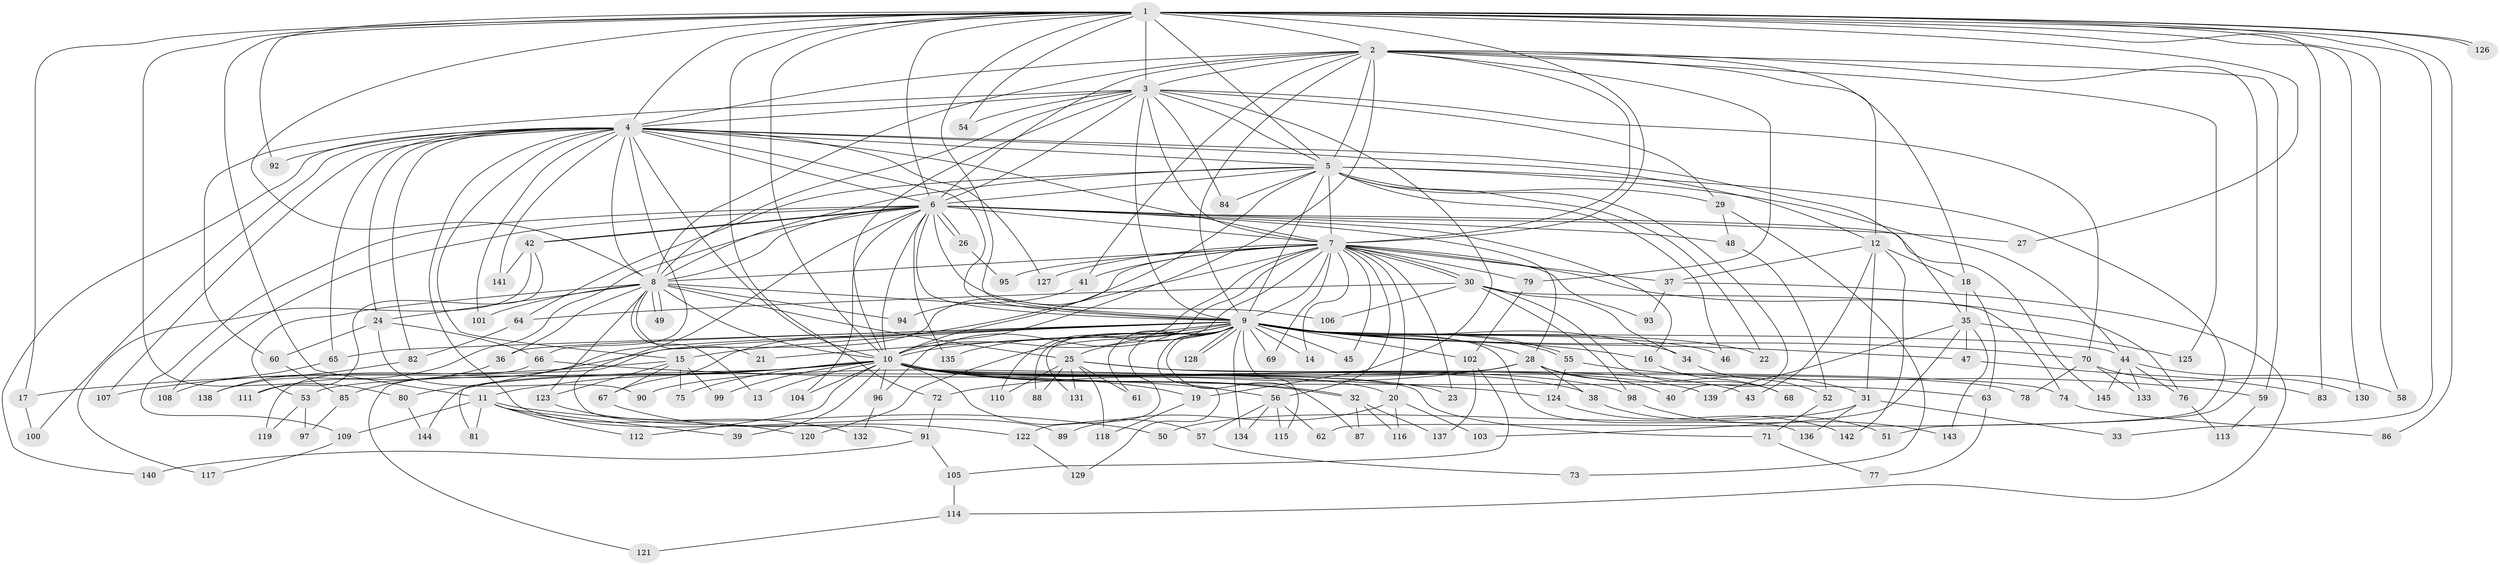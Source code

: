// coarse degree distribution, {22: 0.0136986301369863, 27: 0.0136986301369863, 2: 0.2328767123287671, 6: 0.0684931506849315, 30: 0.0136986301369863, 3: 0.273972602739726, 8: 0.0136986301369863, 4: 0.136986301369863, 5: 0.0821917808219178, 17: 0.0136986301369863, 18: 0.0273972602739726, 15: 0.0136986301369863, 1: 0.0410958904109589, 7: 0.0410958904109589, 19: 0.0136986301369863}
// Generated by graph-tools (version 1.1) at 2025/36/03/04/25 23:36:23]
// undirected, 145 vertices, 315 edges
graph export_dot {
  node [color=gray90,style=filled];
  1;
  2;
  3;
  4;
  5;
  6;
  7;
  8;
  9;
  10;
  11;
  12;
  13;
  14;
  15;
  16;
  17;
  18;
  19;
  20;
  21;
  22;
  23;
  24;
  25;
  26;
  27;
  28;
  29;
  30;
  31;
  32;
  33;
  34;
  35;
  36;
  37;
  38;
  39;
  40;
  41;
  42;
  43;
  44;
  45;
  46;
  47;
  48;
  49;
  50;
  51;
  52;
  53;
  54;
  55;
  56;
  57;
  58;
  59;
  60;
  61;
  62;
  63;
  64;
  65;
  66;
  67;
  68;
  69;
  70;
  71;
  72;
  73;
  74;
  75;
  76;
  77;
  78;
  79;
  80;
  81;
  82;
  83;
  84;
  85;
  86;
  87;
  88;
  89;
  90;
  91;
  92;
  93;
  94;
  95;
  96;
  97;
  98;
  99;
  100;
  101;
  102;
  103;
  104;
  105;
  106;
  107;
  108;
  109;
  110;
  111;
  112;
  113;
  114;
  115;
  116;
  117;
  118;
  119;
  120;
  121;
  122;
  123;
  124;
  125;
  126;
  127;
  128;
  129;
  130;
  131;
  132;
  133;
  134;
  135;
  136;
  137;
  138;
  139;
  140;
  141;
  142;
  143;
  144;
  145;
  1 -- 2;
  1 -- 3;
  1 -- 4;
  1 -- 5;
  1 -- 6;
  1 -- 7;
  1 -- 8;
  1 -- 9;
  1 -- 10;
  1 -- 11;
  1 -- 17;
  1 -- 27;
  1 -- 33;
  1 -- 54;
  1 -- 58;
  1 -- 72;
  1 -- 80;
  1 -- 83;
  1 -- 86;
  1 -- 92;
  1 -- 126;
  1 -- 126;
  1 -- 130;
  2 -- 3;
  2 -- 4;
  2 -- 5;
  2 -- 6;
  2 -- 7;
  2 -- 8;
  2 -- 9;
  2 -- 10;
  2 -- 12;
  2 -- 18;
  2 -- 41;
  2 -- 51;
  2 -- 59;
  2 -- 79;
  2 -- 125;
  3 -- 4;
  3 -- 5;
  3 -- 6;
  3 -- 7;
  3 -- 8;
  3 -- 9;
  3 -- 10;
  3 -- 19;
  3 -- 29;
  3 -- 54;
  3 -- 60;
  3 -- 70;
  3 -- 84;
  4 -- 5;
  4 -- 6;
  4 -- 7;
  4 -- 8;
  4 -- 9;
  4 -- 10;
  4 -- 12;
  4 -- 15;
  4 -- 24;
  4 -- 35;
  4 -- 65;
  4 -- 66;
  4 -- 82;
  4 -- 89;
  4 -- 92;
  4 -- 100;
  4 -- 101;
  4 -- 107;
  4 -- 127;
  4 -- 140;
  4 -- 141;
  5 -- 6;
  5 -- 7;
  5 -- 8;
  5 -- 9;
  5 -- 10;
  5 -- 22;
  5 -- 29;
  5 -- 40;
  5 -- 44;
  5 -- 46;
  5 -- 62;
  5 -- 64;
  5 -- 84;
  6 -- 7;
  6 -- 8;
  6 -- 9;
  6 -- 10;
  6 -- 16;
  6 -- 26;
  6 -- 26;
  6 -- 27;
  6 -- 28;
  6 -- 42;
  6 -- 42;
  6 -- 48;
  6 -- 91;
  6 -- 104;
  6 -- 106;
  6 -- 108;
  6 -- 109;
  6 -- 135;
  6 -- 138;
  6 -- 145;
  7 -- 8;
  7 -- 9;
  7 -- 10;
  7 -- 14;
  7 -- 20;
  7 -- 23;
  7 -- 30;
  7 -- 30;
  7 -- 37;
  7 -- 41;
  7 -- 45;
  7 -- 56;
  7 -- 67;
  7 -- 69;
  7 -- 76;
  7 -- 79;
  7 -- 81;
  7 -- 93;
  7 -- 95;
  7 -- 96;
  7 -- 110;
  7 -- 127;
  8 -- 9;
  8 -- 10;
  8 -- 13;
  8 -- 21;
  8 -- 24;
  8 -- 25;
  8 -- 36;
  8 -- 49;
  8 -- 49;
  8 -- 53;
  8 -- 94;
  8 -- 101;
  8 -- 123;
  9 -- 10;
  9 -- 14;
  9 -- 15;
  9 -- 16;
  9 -- 21;
  9 -- 22;
  9 -- 25;
  9 -- 28;
  9 -- 34;
  9 -- 36;
  9 -- 44;
  9 -- 45;
  9 -- 46;
  9 -- 47;
  9 -- 55;
  9 -- 55;
  9 -- 61;
  9 -- 65;
  9 -- 69;
  9 -- 70;
  9 -- 85;
  9 -- 87;
  9 -- 88;
  9 -- 102;
  9 -- 115;
  9 -- 120;
  9 -- 121;
  9 -- 122;
  9 -- 128;
  9 -- 128;
  9 -- 129;
  9 -- 131;
  9 -- 134;
  9 -- 135;
  9 -- 136;
  10 -- 11;
  10 -- 13;
  10 -- 17;
  10 -- 19;
  10 -- 20;
  10 -- 23;
  10 -- 32;
  10 -- 32;
  10 -- 38;
  10 -- 39;
  10 -- 56;
  10 -- 57;
  10 -- 63;
  10 -- 71;
  10 -- 75;
  10 -- 78;
  10 -- 80;
  10 -- 96;
  10 -- 98;
  10 -- 99;
  10 -- 104;
  10 -- 112;
  10 -- 139;
  10 -- 144;
  11 -- 39;
  11 -- 50;
  11 -- 81;
  11 -- 109;
  11 -- 112;
  11 -- 120;
  12 -- 18;
  12 -- 31;
  12 -- 37;
  12 -- 43;
  12 -- 142;
  15 -- 67;
  15 -- 75;
  15 -- 99;
  15 -- 107;
  15 -- 123;
  16 -- 68;
  17 -- 100;
  18 -- 35;
  18 -- 63;
  19 -- 118;
  20 -- 89;
  20 -- 103;
  20 -- 116;
  24 -- 60;
  24 -- 66;
  24 -- 90;
  25 -- 43;
  25 -- 61;
  25 -- 74;
  25 -- 88;
  25 -- 110;
  25 -- 118;
  25 -- 131;
  26 -- 95;
  28 -- 31;
  28 -- 38;
  28 -- 40;
  28 -- 53;
  28 -- 72;
  28 -- 90;
  29 -- 48;
  29 -- 73;
  30 -- 34;
  30 -- 64;
  30 -- 68;
  30 -- 74;
  30 -- 98;
  30 -- 106;
  31 -- 33;
  31 -- 50;
  31 -- 136;
  32 -- 87;
  32 -- 116;
  32 -- 137;
  34 -- 52;
  35 -- 47;
  35 -- 103;
  35 -- 125;
  35 -- 139;
  35 -- 143;
  36 -- 111;
  37 -- 93;
  37 -- 114;
  38 -- 51;
  41 -- 94;
  42 -- 111;
  42 -- 117;
  42 -- 141;
  44 -- 58;
  44 -- 76;
  44 -- 133;
  44 -- 145;
  47 -- 83;
  48 -- 52;
  52 -- 71;
  53 -- 97;
  53 -- 119;
  55 -- 59;
  55 -- 124;
  56 -- 57;
  56 -- 62;
  56 -- 115;
  56 -- 134;
  57 -- 73;
  59 -- 113;
  60 -- 85;
  63 -- 77;
  64 -- 82;
  65 -- 108;
  66 -- 119;
  66 -- 124;
  67 -- 122;
  70 -- 78;
  70 -- 130;
  70 -- 133;
  71 -- 77;
  72 -- 91;
  74 -- 86;
  76 -- 113;
  79 -- 102;
  80 -- 144;
  82 -- 138;
  85 -- 97;
  91 -- 105;
  91 -- 140;
  96 -- 132;
  98 -- 143;
  102 -- 105;
  102 -- 137;
  105 -- 114;
  109 -- 117;
  114 -- 121;
  122 -- 129;
  123 -- 132;
  124 -- 142;
}
